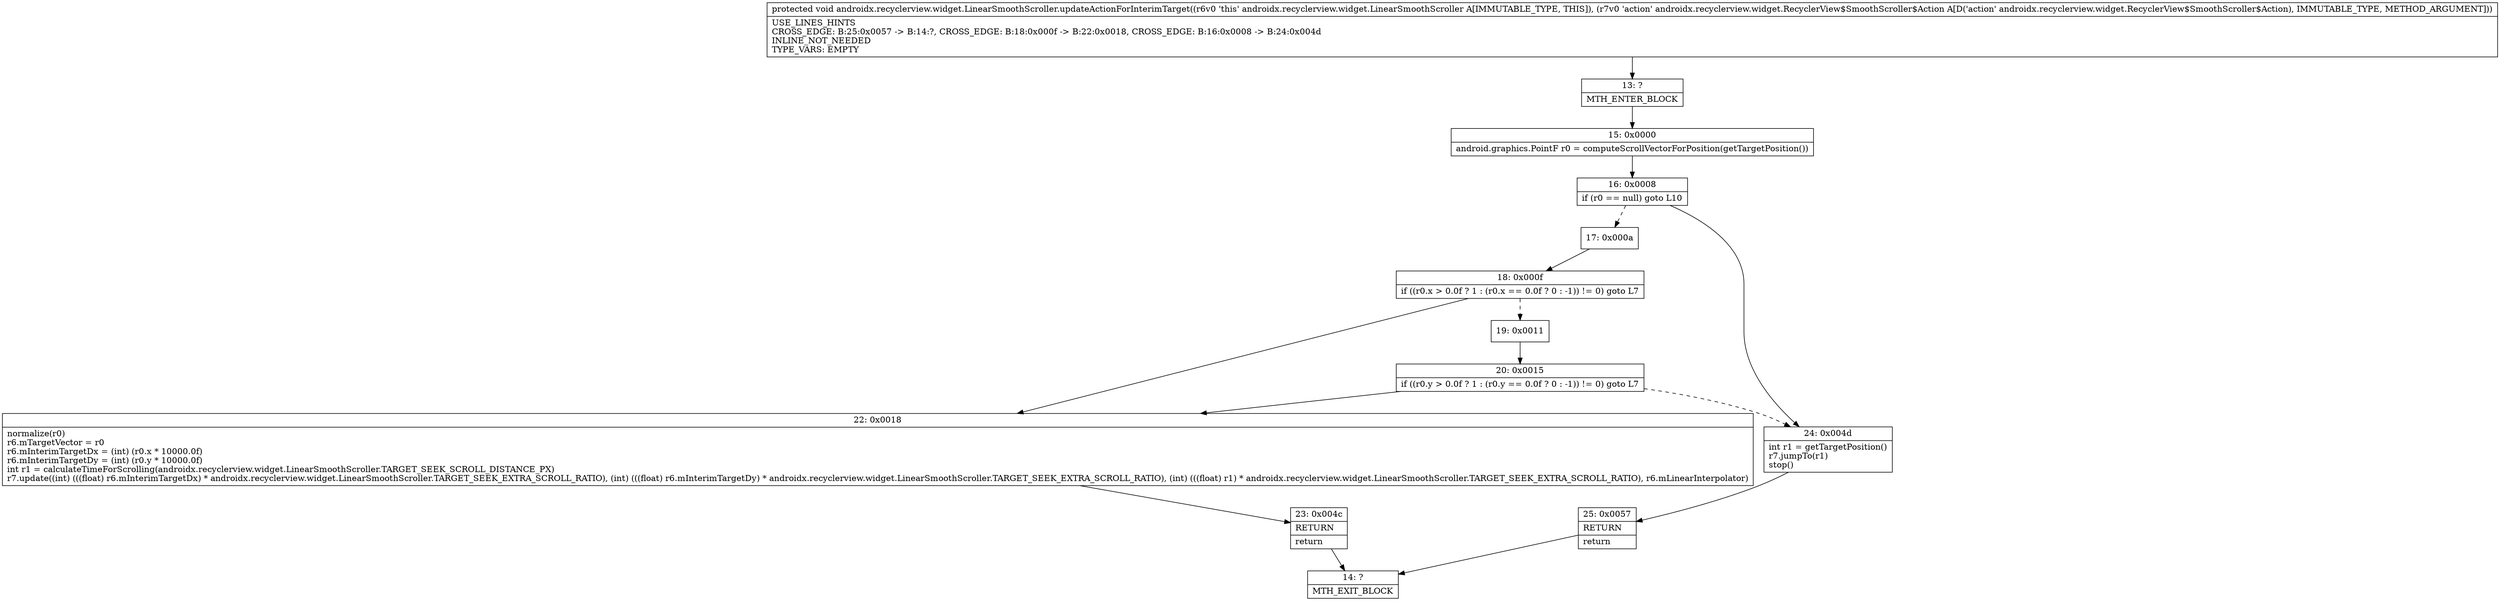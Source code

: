 digraph "CFG forandroidx.recyclerview.widget.LinearSmoothScroller.updateActionForInterimTarget(Landroidx\/recyclerview\/widget\/RecyclerView$SmoothScroller$Action;)V" {
Node_13 [shape=record,label="{13\:\ ?|MTH_ENTER_BLOCK\l}"];
Node_15 [shape=record,label="{15\:\ 0x0000|android.graphics.PointF r0 = computeScrollVectorForPosition(getTargetPosition())\l}"];
Node_16 [shape=record,label="{16\:\ 0x0008|if (r0 == null) goto L10\l}"];
Node_17 [shape=record,label="{17\:\ 0x000a}"];
Node_18 [shape=record,label="{18\:\ 0x000f|if ((r0.x \> 0.0f ? 1 : (r0.x == 0.0f ? 0 : \-1)) != 0) goto L7\l}"];
Node_19 [shape=record,label="{19\:\ 0x0011}"];
Node_20 [shape=record,label="{20\:\ 0x0015|if ((r0.y \> 0.0f ? 1 : (r0.y == 0.0f ? 0 : \-1)) != 0) goto L7\l}"];
Node_22 [shape=record,label="{22\:\ 0x0018|normalize(r0)\lr6.mTargetVector = r0\lr6.mInterimTargetDx = (int) (r0.x * 10000.0f)\lr6.mInterimTargetDy = (int) (r0.y * 10000.0f)\lint r1 = calculateTimeForScrolling(androidx.recyclerview.widget.LinearSmoothScroller.TARGET_SEEK_SCROLL_DISTANCE_PX)\lr7.update((int) (((float) r6.mInterimTargetDx) * androidx.recyclerview.widget.LinearSmoothScroller.TARGET_SEEK_EXTRA_SCROLL_RATIO), (int) (((float) r6.mInterimTargetDy) * androidx.recyclerview.widget.LinearSmoothScroller.TARGET_SEEK_EXTRA_SCROLL_RATIO), (int) (((float) r1) * androidx.recyclerview.widget.LinearSmoothScroller.TARGET_SEEK_EXTRA_SCROLL_RATIO), r6.mLinearInterpolator)\l}"];
Node_23 [shape=record,label="{23\:\ 0x004c|RETURN\l|return\l}"];
Node_14 [shape=record,label="{14\:\ ?|MTH_EXIT_BLOCK\l}"];
Node_24 [shape=record,label="{24\:\ 0x004d|int r1 = getTargetPosition()\lr7.jumpTo(r1)\lstop()\l}"];
Node_25 [shape=record,label="{25\:\ 0x0057|RETURN\l|return\l}"];
MethodNode[shape=record,label="{protected void androidx.recyclerview.widget.LinearSmoothScroller.updateActionForInterimTarget((r6v0 'this' androidx.recyclerview.widget.LinearSmoothScroller A[IMMUTABLE_TYPE, THIS]), (r7v0 'action' androidx.recyclerview.widget.RecyclerView$SmoothScroller$Action A[D('action' androidx.recyclerview.widget.RecyclerView$SmoothScroller$Action), IMMUTABLE_TYPE, METHOD_ARGUMENT]))  | USE_LINES_HINTS\lCROSS_EDGE: B:25:0x0057 \-\> B:14:?, CROSS_EDGE: B:18:0x000f \-\> B:22:0x0018, CROSS_EDGE: B:16:0x0008 \-\> B:24:0x004d\lINLINE_NOT_NEEDED\lTYPE_VARS: EMPTY\l}"];
MethodNode -> Node_13;Node_13 -> Node_15;
Node_15 -> Node_16;
Node_16 -> Node_17[style=dashed];
Node_16 -> Node_24;
Node_17 -> Node_18;
Node_18 -> Node_19[style=dashed];
Node_18 -> Node_22;
Node_19 -> Node_20;
Node_20 -> Node_22;
Node_20 -> Node_24[style=dashed];
Node_22 -> Node_23;
Node_23 -> Node_14;
Node_24 -> Node_25;
Node_25 -> Node_14;
}

